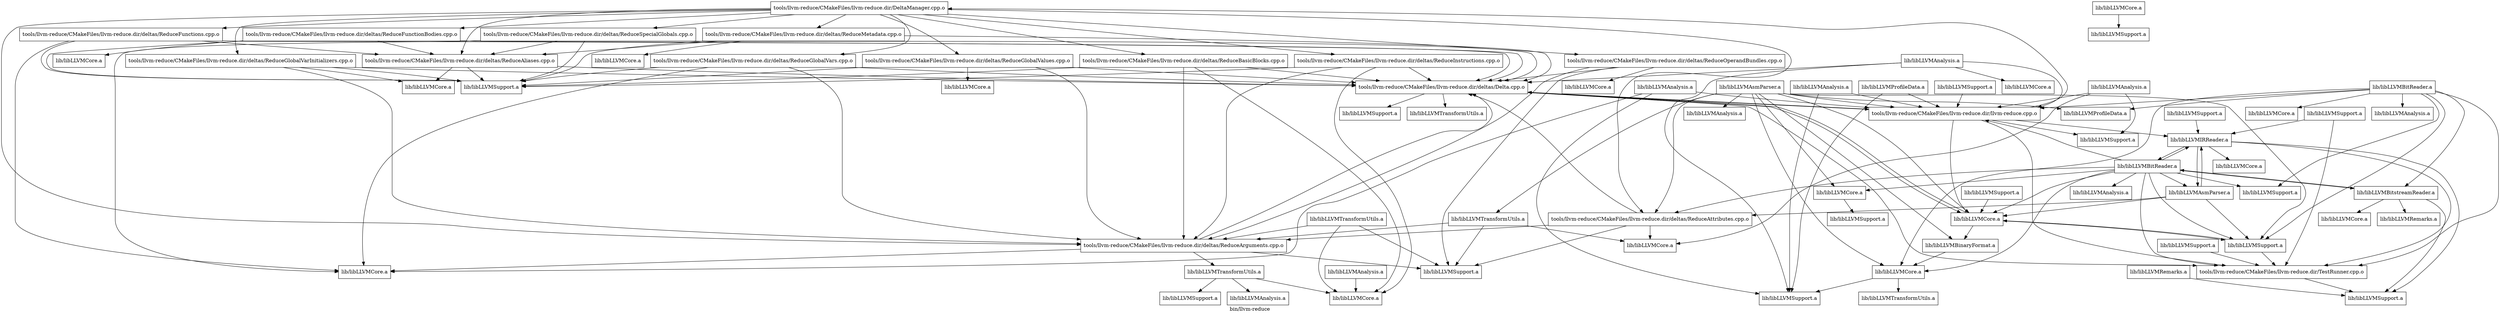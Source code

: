 digraph "bin/llvm-reduce" {
	label="bin/llvm-reduce";

	Node0x562a96d8fff0 [shape=record,shape=record,label="{tools/llvm-reduce/CMakeFiles/llvm-reduce.dir/DeltaManager.cpp.o}"];
	Node0x562a96d8fff0 -> Node0x562a96d91e68;
	Node0x562a96d8fff0 -> Node0x562a96d90ef8;
	Node0x562a96d8fff0 -> Node0x562a96d8d208;
	Node0x562a96d8fff0 -> Node0x562a96d8ce60;
	Node0x562a96d8fff0 -> Node0x562a96d8c4a0;
	Node0x562a96d8fff0 -> Node0x562a96d8d888;
	Node0x562a96d8fff0 -> Node0x562a96d8cf98;
	Node0x562a96d8fff0 -> Node0x562a96d8c9e8;
	Node0x562a96d8fff0 -> Node0x562a96d8c090;
	Node0x562a96d8fff0 -> Node0x562a96d8b530;
	Node0x562a96d8fff0 -> Node0x562a96d8ab70;
	Node0x562a96d8fff0 -> Node0x562a96d8a350;
	Node0x562a96d8fff0 -> Node0x562a96d89928;
	Node0x562a96d91e68 [shape=record,shape=record,label="{tools/llvm-reduce/CMakeFiles/llvm-reduce.dir/deltas/ReduceAliases.cpp.o}"];
	Node0x562a96d91e68 -> Node0x562a96d92210;
	Node0x562a96d91e68 -> Node0x562a96d93ee8;
	Node0x562a96d91e68 -> Node0x562a96d92688;
	Node0x562a96d90ef8 [shape=record,shape=record,label="{tools/llvm-reduce/CMakeFiles/llvm-reduce.dir/deltas/ReduceArguments.cpp.o}"];
	Node0x562a96d90ef8 -> Node0x562a96d92210;
	Node0x562a96d90ef8 -> Node0x562a96d8b600;
	Node0x562a96d90ef8 -> Node0x562a96d8f150;
	Node0x562a96d90ef8 -> Node0x562a96d91ed0;
	Node0x562a96d8d208 [shape=record,shape=record,label="{tools/llvm-reduce/CMakeFiles/llvm-reduce.dir/deltas/ReduceAttributes.cpp.o}"];
	Node0x562a96d8d208 -> Node0x562a96d92210;
	Node0x562a96d8d208 -> Node0x562a96d90ef8;
	Node0x562a96d8d208 -> Node0x562a96d8d270;
	Node0x562a96d8d208 -> Node0x562a96d8f150;
	Node0x562a96d8ce60 [shape=record,shape=record,label="{tools/llvm-reduce/CMakeFiles/llvm-reduce.dir/deltas/ReduceBasicBlocks.cpp.o}"];
	Node0x562a96d8ce60 -> Node0x562a96d92210;
	Node0x562a96d8ce60 -> Node0x562a96d90ef8;
	Node0x562a96d8ce60 -> Node0x562a96d8cec8;
	Node0x562a96d8ce60 -> Node0x562a96d92688;
	Node0x562a96d8c4a0 [shape=record,shape=record,label="{tools/llvm-reduce/CMakeFiles/llvm-reduce.dir/deltas/ReduceFunctionBodies.cpp.o}"];
	Node0x562a96d8c4a0 -> Node0x562a96d92210;
	Node0x562a96d8c4a0 -> Node0x562a96d91e68;
	Node0x562a96d8c4a0 -> Node0x562a96d89240;
	Node0x562a96d8c4a0 -> Node0x562a96d92688;
	Node0x562a96d8d888 [shape=record,shape=record,label="{tools/llvm-reduce/CMakeFiles/llvm-reduce.dir/deltas/ReduceFunctions.cpp.o}"];
	Node0x562a96d8d888 -> Node0x562a96d92210;
	Node0x562a96d8d888 -> Node0x562a96d91e68;
	Node0x562a96d8d888 -> Node0x562a96d8b600;
	Node0x562a96d8d888 -> Node0x562a96d92688;
	Node0x562a96d8cf98 [shape=record,shape=record,label="{tools/llvm-reduce/CMakeFiles/llvm-reduce.dir/deltas/ReduceGlobalValues.cpp.o}"];
	Node0x562a96d8cf98 -> Node0x562a96d92210;
	Node0x562a96d8cf98 -> Node0x562a96d90ef8;
	Node0x562a96d8cf98 -> Node0x562a96d891d8;
	Node0x562a96d8cf98 -> Node0x562a96d92688;
	Node0x562a96d8c9e8 [shape=record,shape=record,label="{tools/llvm-reduce/CMakeFiles/llvm-reduce.dir/deltas/ReduceGlobalVarInitializers.cpp.o}"];
	Node0x562a96d8c9e8 -> Node0x562a96d92210;
	Node0x562a96d8c9e8 -> Node0x562a96d90ef8;
	Node0x562a96d8c9e8 -> Node0x562a96d93ee8;
	Node0x562a96d8c9e8 -> Node0x562a96d92688;
	Node0x562a96d8c090 [shape=record,shape=record,label="{tools/llvm-reduce/CMakeFiles/llvm-reduce.dir/deltas/ReduceGlobalVars.cpp.o}"];
	Node0x562a96d8c090 -> Node0x562a96d92210;
	Node0x562a96d8c090 -> Node0x562a96d90ef8;
	Node0x562a96d8c090 -> Node0x562a96d8b600;
	Node0x562a96d8c090 -> Node0x562a96d92688;
	Node0x562a96d8b530 [shape=record,shape=record,label="{tools/llvm-reduce/CMakeFiles/llvm-reduce.dir/deltas/ReduceInstructions.cpp.o}"];
	Node0x562a96d8b530 -> Node0x562a96d92210;
	Node0x562a96d8b530 -> Node0x562a96d90ef8;
	Node0x562a96d8b530 -> Node0x562a96d8cec8;
	Node0x562a96d8b530 -> Node0x562a96d92688;
	Node0x562a96d8ab70 [shape=record,shape=record,label="{tools/llvm-reduce/CMakeFiles/llvm-reduce.dir/deltas/ReduceMetadata.cpp.o}"];
	Node0x562a96d8ab70 -> Node0x562a96d92210;
	Node0x562a96d8ab70 -> Node0x562a96d91e68;
	Node0x562a96d8ab70 -> Node0x562a96d8a2e8;
	Node0x562a96d8ab70 -> Node0x562a96d92688;
	Node0x562a96d8a350 [shape=record,shape=record,label="{tools/llvm-reduce/CMakeFiles/llvm-reduce.dir/deltas/ReduceOperandBundles.cpp.o}"];
	Node0x562a96d8a350 -> Node0x562a96d92210;
	Node0x562a96d8a350 -> Node0x562a96d90ef8;
	Node0x562a96d8a350 -> Node0x562a96d92758;
	Node0x562a96d8a350 -> Node0x562a96d8f150;
	Node0x562a96d89928 [shape=record,shape=record,label="{tools/llvm-reduce/CMakeFiles/llvm-reduce.dir/deltas/ReduceSpecialGlobals.cpp.o}"];
	Node0x562a96d89928 -> Node0x562a96d92210;
	Node0x562a96d89928 -> Node0x562a96d91e68;
	Node0x562a96d89928 -> Node0x562a96d8b600;
	Node0x562a96d89928 -> Node0x562a96d92688;
	Node0x562a96d8fcb0 [shape=record,shape=record,label="{tools/llvm-reduce/CMakeFiles/llvm-reduce.dir/TestRunner.cpp.o}"];
	Node0x562a96d8fcb0 -> Node0x562a96d8d5b0;
	Node0x562a96d8d5b0 [shape=record,shape=record,label="{lib/libLLVMSupport.a}"];
	Node0x562a96d92210 [shape=record,shape=record,label="{tools/llvm-reduce/CMakeFiles/llvm-reduce.dir/deltas/Delta.cpp.o}"];
	Node0x562a96d92210 -> Node0x562a96d8fcb0;
	Node0x562a96d92210 -> Node0x562a96d89038;
	Node0x562a96d92210 -> Node0x562a96d8e450;
	Node0x562a96d92210 -> Node0x562a96d88c28;
	Node0x562a96d92210 -> Node0x562a96d894b0;
	Node0x562a96d89038 [shape=record,shape=record,label="{tools/llvm-reduce/CMakeFiles/llvm-reduce.dir/llvm-reduce.cpp.o}"];
	Node0x562a96d89038 -> Node0x562a96d8fff0;
	Node0x562a96d89038 -> Node0x562a96d8fcb0;
	Node0x562a96d89038 -> Node0x562a96d92210;
	Node0x562a96d89038 -> Node0x562a96d8e450;
	Node0x562a96d89038 -> Node0x562a96d91f38;
	Node0x562a96d89038 -> Node0x562a96d8c160;
	Node0x562a96d8e450 [shape=record,shape=record,label="{lib/libLLVMCore.a}"];
	Node0x562a96d8e450 -> Node0x562a96d92210;
	Node0x562a96d8e450 -> Node0x562a96d918b8;
	Node0x562a96d8e450 -> Node0x562a96d906d8;
	Node0x562a96d88c28 [shape=record,shape=record,label="{lib/libLLVMSupport.a}"];
	Node0x562a96d894b0 [shape=record,shape=record,label="{lib/libLLVMTransformUtils.a}"];
	Node0x562a96d93ee8 [shape=record,shape=record,label="{lib/libLLVMCore.a}"];
	Node0x562a96d92688 [shape=record,shape=record,label="{lib/libLLVMSupport.a}"];
	Node0x562a96d8b600 [shape=record,shape=record,label="{lib/libLLVMCore.a}"];
	Node0x562a96d8f150 [shape=record,shape=record,label="{lib/libLLVMSupport.a}"];
	Node0x562a96d91ed0 [shape=record,shape=record,label="{lib/libLLVMTransformUtils.a}"];
	Node0x562a96d91ed0 -> Node0x562a96d8cec8;
	Node0x562a96d91ed0 -> Node0x562a96d90878;
	Node0x562a96d91ed0 -> Node0x562a96d8d478;
	Node0x562a96d8d270 [shape=record,shape=record,label="{lib/libLLVMCore.a}"];
	Node0x562a96d8cec8 [shape=record,shape=record,label="{lib/libLLVMCore.a}"];
	Node0x562a96d89240 [shape=record,shape=record,label="{lib/libLLVMCore.a}"];
	Node0x562a96d891d8 [shape=record,shape=record,label="{lib/libLLVMCore.a}"];
	Node0x562a96d8a2e8 [shape=record,shape=record,label="{lib/libLLVMCore.a}"];
	Node0x562a96d92758 [shape=record,shape=record,label="{lib/libLLVMCore.a}"];
	Node0x562a96d91f38 [shape=record,shape=record,label="{lib/libLLVMIRReader.a}"];
	Node0x562a96d91f38 -> Node0x562a96d8fcb0;
	Node0x562a96d91f38 -> Node0x562a96d95470;
	Node0x562a96d91f38 -> Node0x562a96d8d5b0;
	Node0x562a96d91f38 -> Node0x562a96d93c10;
	Node0x562a96d91f38 -> Node0x562a96d8d750;
	Node0x562a96d8c160 [shape=record,shape=record,label="{lib/libLLVMSupport.a}"];
	Node0x562a96d918b8 [shape=record,shape=record,label="{lib/libLLVMSupport.a}"];
	Node0x562a96d918b8 -> Node0x562a96d8fcb0;
	Node0x562a96d918b8 -> Node0x562a96d8e450;
	Node0x562a96d906d8 [shape=record,shape=record,label="{lib/libLLVMBinaryFormat.a}"];
	Node0x562a96d906d8 -> Node0x562a96d8c710;
	Node0x562a96d95470 [shape=record,shape=record,label="{lib/libLLVMCore.a}"];
	Node0x562a96d93c10 [shape=record,shape=record,label="{lib/libLLVMAsmParser.a}"];
	Node0x562a96d93c10 -> Node0x562a96d8d208;
	Node0x562a96d93c10 -> Node0x562a96d8e450;
	Node0x562a96d93c10 -> Node0x562a96d91f38;
	Node0x562a96d93c10 -> Node0x562a96d918b8;
	Node0x562a96d8d750 [shape=record,shape=record,label="{lib/libLLVMBitReader.a}"];
	Node0x562a96d8d750 -> Node0x562a96d8fcb0;
	Node0x562a96d8d750 -> Node0x562a96d8d208;
	Node0x562a96d8d750 -> Node0x562a96d89038;
	Node0x562a96d8d750 -> Node0x562a96d8e450;
	Node0x562a96d8d750 -> Node0x562a96d91f38;
	Node0x562a96d8d750 -> Node0x562a96d918b8;
	Node0x562a96d8d750 -> Node0x562a96d8d7b8;
	Node0x562a96d8d750 -> Node0x562a96d928f8;
	Node0x562a96d8d750 -> Node0x562a96d93c10;
	Node0x562a96d8d750 -> Node0x562a96d955a8;
	Node0x562a96d8d750 -> Node0x562a96d8c710;
	Node0x562a96d8d750 -> Node0x562a96d8bfc0;
	Node0x562a96d90878 [shape=record,shape=record,label="{lib/libLLVMSupport.a}"];
	Node0x562a96d8d478 [shape=record,shape=record,label="{lib/libLLVMAnalysis.a}"];
	Node0x562a96d8c298 [shape=record,shape=record,label="{lib/libLLVMCore.a}"];
	Node0x562a96d8c298 -> Node0x562a96d90a80;
	Node0x562a96d90a80 [shape=record,shape=record,label="{lib/libLLVMSupport.a}"];
	Node0x562a96d8d340 [shape=record,shape=record,label="{lib/libLLVMTransformUtils.a}"];
	Node0x562a96d8d340 -> Node0x562a96d90ef8;
	Node0x562a96d8d340 -> Node0x562a96d8cec8;
	Node0x562a96d8d340 -> Node0x562a96d8f150;
	Node0x562a96d8ee10 [shape=record,shape=record,label="{lib/libLLVMTransformUtils.a}"];
	Node0x562a96d8ee10 -> Node0x562a96d90ef8;
	Node0x562a96d8ee10 -> Node0x562a96d8d270;
	Node0x562a96d8ee10 -> Node0x562a96d8f150;
	Node0x562a96d8d7b8 [shape=record,shape=record,label="{lib/libLLVMCore.a}"];
	Node0x562a96d8d7b8 -> Node0x562a96d8c570;
	Node0x562a96d8c570 [shape=record,shape=record,label="{lib/libLLVMSupport.a}"];
	Node0x562a96d8da28 [shape=record,shape=record,label="{lib/libLLVMAnalysis.a}"];
	Node0x562a96d8da28 -> Node0x562a96d89038;
	Node0x562a96d8da28 -> Node0x562a96d8d270;
	Node0x562a96d8da28 -> Node0x562a96d8c160;
	Node0x562a96d8eee0 [shape=record,shape=record,label="{lib/libLLVMSupport.a}"];
	Node0x562a96d8eee0 -> Node0x562a96d89038;
	Node0x562a96d89720 [shape=record,shape=record,label="{lib/libLLVMAnalysis.a}"];
	Node0x562a96d89720 -> Node0x562a96d89038;
	Node0x562a96d89720 -> Node0x562a96d8b600;
	Node0x562a96d89720 -> Node0x562a96d8d548;
	Node0x562a96d8d548 [shape=record,shape=record,label="{lib/libLLVMSupport.a}"];
	Node0x562a96d8c368 [shape=record,shape=record,label="{lib/libLLVMSupport.a}"];
	Node0x562a96d8c368 -> Node0x562a96d8e450;
	Node0x562a96d91308 [shape=record,shape=record,label="{lib/libLLVMAnalysis.a}"];
	Node0x562a96d91308 -> Node0x562a96d89038;
	Node0x562a96d91308 -> Node0x562a96d8d548;
	Node0x562a96d94be8 [shape=record,shape=record,label="{lib/libLLVMAnalysis.a}"];
	Node0x562a96d94be8 -> Node0x562a96d92210;
	Node0x562a96d94be8 -> Node0x562a96d89038;
	Node0x562a96d94be8 -> Node0x562a96d8bce8;
	Node0x562a96d94be8 -> Node0x562a96d8d548;
	Node0x562a96d8bce8 [shape=record,shape=record,label="{lib/libLLVMCore.a}"];
	Node0x562a96d8b668 [shape=record,shape=record,label="{lib/libLLVMAnalysis.a}"];
	Node0x562a96d8b668 -> Node0x562a96d8cec8;
	Node0x562a96d90f60 [shape=record,shape=record,label="{lib/libLLVMProfileData.a}"];
	Node0x562a96d90f60 -> Node0x562a96d89038;
	Node0x562a96d90f60 -> Node0x562a96d8d548;
	Node0x562a96d8d820 [shape=record,shape=record,label="{lib/libLLVMSupport.a}"];
	Node0x562a96d8d820 -> Node0x562a96d8fcb0;
	Node0x562a96d8d820 -> Node0x562a96d91f38;
	Node0x562a96d95818 [shape=record,shape=record,label="{lib/libLLVMAsmParser.a}"];
	Node0x562a96d95818 -> Node0x562a96d8d208;
	Node0x562a96d95818 -> Node0x562a96d89038;
	Node0x562a96d95818 -> Node0x562a96d8e450;
	Node0x562a96d95818 -> Node0x562a96d918b8;
	Node0x562a96d95818 -> Node0x562a96d8ee10;
	Node0x562a96d95818 -> Node0x562a96d8d7b8;
	Node0x562a96d95818 -> Node0x562a96d8e1e0;
	Node0x562a96d95818 -> Node0x562a96d8cbf0;
	Node0x562a96d95818 -> Node0x562a96d8c710;
	Node0x562a96d95818 -> Node0x562a96d906d8;
	Node0x562a96d8e1e0 [shape=record,shape=record,label="{lib/libLLVMProfileData.a}"];
	Node0x562a96d8cbf0 [shape=record,shape=record,label="{lib/libLLVMAnalysis.a}"];
	Node0x562a96d8c710 [shape=record,shape=record,label="{lib/libLLVMCore.a}"];
	Node0x562a96d8c710 -> Node0x562a96d8d548;
	Node0x562a96d8c710 -> Node0x562a96d91850;
	Node0x562a96d91850 [shape=record,shape=record,label="{lib/libLLVMTransformUtils.a}"];
	Node0x562a96d928f8 [shape=record,shape=record,label="{lib/libLLVMSupport.a}"];
	Node0x562a96d955a8 [shape=record,shape=record,label="{lib/libLLVMAnalysis.a}"];
	Node0x562a96d8bfc0 [shape=record,shape=record,label="{lib/libLLVMBitstreamReader.a}"];
	Node0x562a96d8bfc0 -> Node0x562a96d94430;
	Node0x562a96d8bfc0 -> Node0x562a96d8d5b0;
	Node0x562a96d8bfc0 -> Node0x562a96d8d750;
	Node0x562a96d8bfc0 -> Node0x562a96d92480;
	Node0x562a96d8df08 [shape=record,shape=record,label="{lib/libLLVMSupport.a}"];
	Node0x562a96d8df08 -> Node0x562a96d91f38;
	Node0x562a96d8f018 [shape=record,shape=record,label="{lib/libLLVMBitReader.a}"];
	Node0x562a96d8f018 -> Node0x562a96d8fcb0;
	Node0x562a96d8f018 -> Node0x562a96d89038;
	Node0x562a96d8f018 -> Node0x562a96d8a280;
	Node0x562a96d8f018 -> Node0x562a96d918b8;
	Node0x562a96d8f018 -> Node0x562a96d8e1e0;
	Node0x562a96d8f018 -> Node0x562a96d928f8;
	Node0x562a96d8f018 -> Node0x562a96d8ff88;
	Node0x562a96d8f018 -> Node0x562a96d8c710;
	Node0x562a96d8f018 -> Node0x562a96d8bfc0;
	Node0x562a96d8a280 [shape=record,shape=record,label="{lib/libLLVMCore.a}"];
	Node0x562a96d8ff88 [shape=record,shape=record,label="{lib/libLLVMAnalysis.a}"];
	Node0x562a96d90400 [shape=record,shape=record,label="{lib/libLLVMRemarks.a}"];
	Node0x562a96d90400 -> Node0x562a96d8d5b0;
	Node0x562a96d8d618 [shape=record,shape=record,label="{lib/libLLVMSupport.a}"];
	Node0x562a96d8d618 -> Node0x562a96d8fcb0;
	Node0x562a96d94430 [shape=record,shape=record,label="{lib/libLLVMCore.a}"];
	Node0x562a96d92480 [shape=record,shape=record,label="{lib/libLLVMRemarks.a}"];
}
